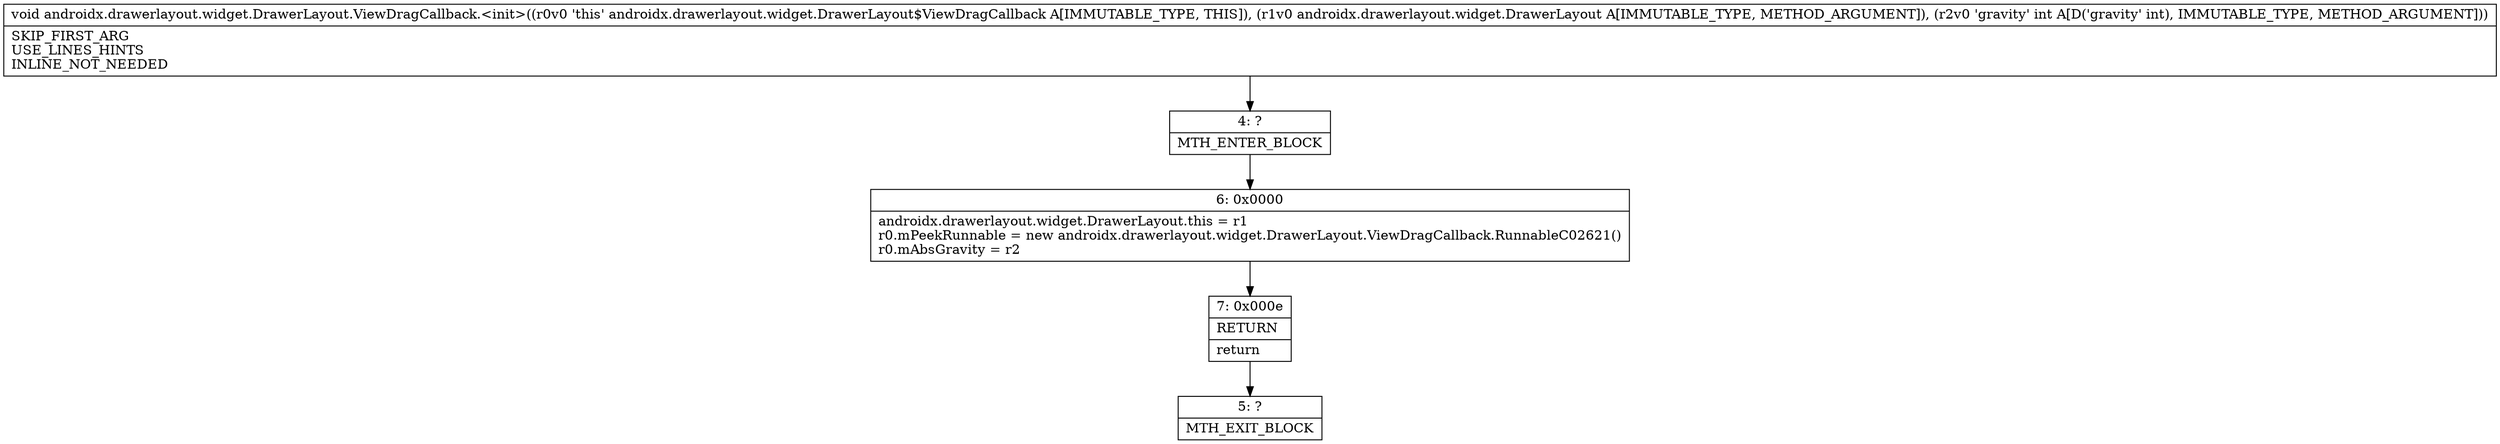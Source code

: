 digraph "CFG forandroidx.drawerlayout.widget.DrawerLayout.ViewDragCallback.\<init\>(Landroidx\/drawerlayout\/widget\/DrawerLayout;I)V" {
Node_4 [shape=record,label="{4\:\ ?|MTH_ENTER_BLOCK\l}"];
Node_6 [shape=record,label="{6\:\ 0x0000|androidx.drawerlayout.widget.DrawerLayout.this = r1\lr0.mPeekRunnable = new androidx.drawerlayout.widget.DrawerLayout.ViewDragCallback.RunnableC02621()\lr0.mAbsGravity = r2\l}"];
Node_7 [shape=record,label="{7\:\ 0x000e|RETURN\l|return\l}"];
Node_5 [shape=record,label="{5\:\ ?|MTH_EXIT_BLOCK\l}"];
MethodNode[shape=record,label="{void androidx.drawerlayout.widget.DrawerLayout.ViewDragCallback.\<init\>((r0v0 'this' androidx.drawerlayout.widget.DrawerLayout$ViewDragCallback A[IMMUTABLE_TYPE, THIS]), (r1v0 androidx.drawerlayout.widget.DrawerLayout A[IMMUTABLE_TYPE, METHOD_ARGUMENT]), (r2v0 'gravity' int A[D('gravity' int), IMMUTABLE_TYPE, METHOD_ARGUMENT]))  | SKIP_FIRST_ARG\lUSE_LINES_HINTS\lINLINE_NOT_NEEDED\l}"];
MethodNode -> Node_4;Node_4 -> Node_6;
Node_6 -> Node_7;
Node_7 -> Node_5;
}

